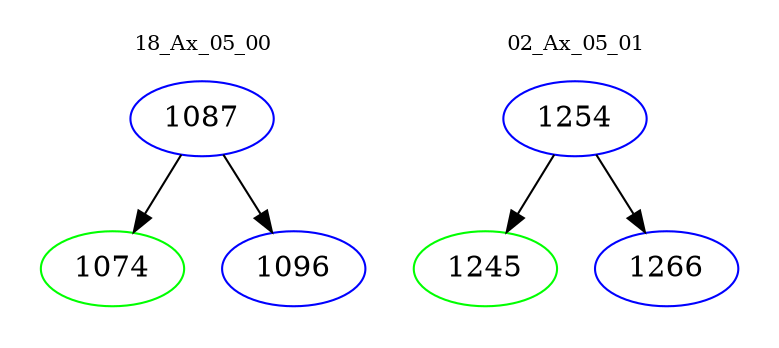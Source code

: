 digraph{
subgraph cluster_0 {
color = white
label = "18_Ax_05_00";
fontsize=10;
T0_1087 [label="1087", color="blue"]
T0_1087 -> T0_1074 [color="black"]
T0_1074 [label="1074", color="green"]
T0_1087 -> T0_1096 [color="black"]
T0_1096 [label="1096", color="blue"]
}
subgraph cluster_1 {
color = white
label = "02_Ax_05_01";
fontsize=10;
T1_1254 [label="1254", color="blue"]
T1_1254 -> T1_1245 [color="black"]
T1_1245 [label="1245", color="green"]
T1_1254 -> T1_1266 [color="black"]
T1_1266 [label="1266", color="blue"]
}
}
